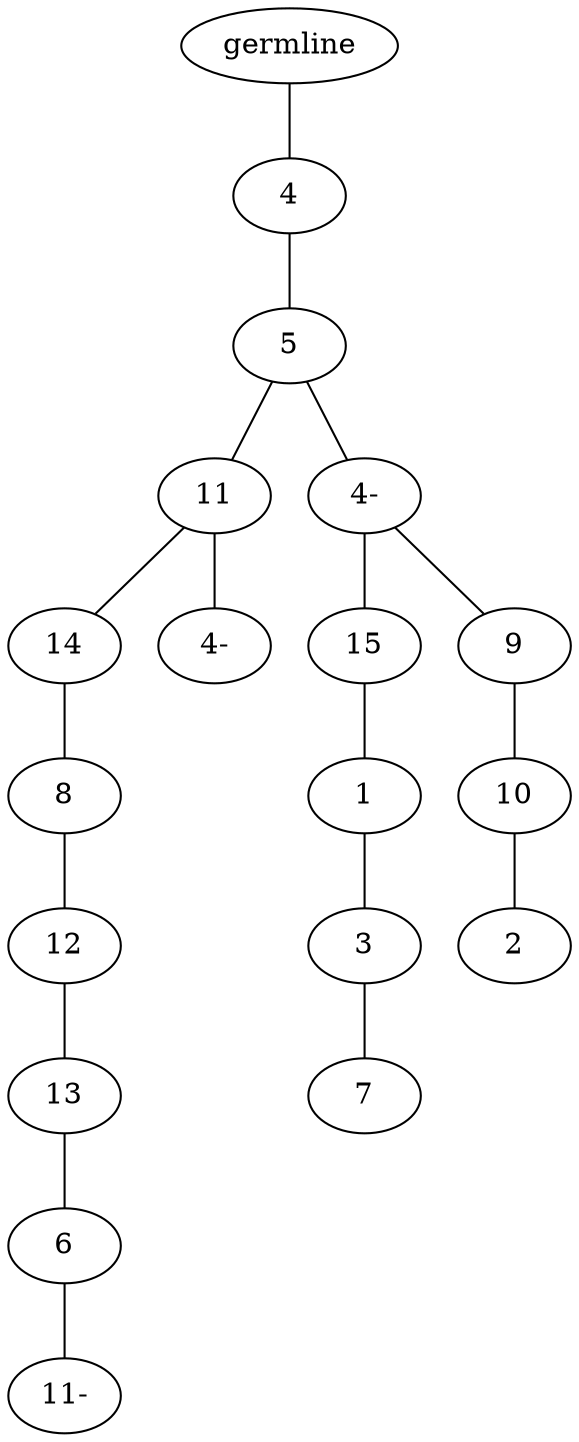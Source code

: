 graph tree {
    "140335013633136" [label="germline"];
    "140335013567792" [label="4"];
    "140335013439712" [label="5"];
    "140335013438464" [label="11"];
    "140335013439808" [label="14"];
    "140335013438080" [label="8"];
    "140335013438752" [label="12"];
    "140335013440528" [label="13"];
    "140335013439616" [label="6"];
    "140335013437840" [label="11-"];
    "140335013440288" [label="4-"];
    "140335013440720" [label="4-"];
    "140335013441296" [label="15"];
    "140335013437984" [label="1"];
    "140335013439136" [label="3"];
    "140335013439664" [label="7"];
    "140335013438704" [label="9"];
    "140335013439520" [label="10"];
    "140335013440000" [label="2"];
    "140335013633136" -- "140335013567792";
    "140335013567792" -- "140335013439712";
    "140335013439712" -- "140335013438464";
    "140335013439712" -- "140335013440720";
    "140335013438464" -- "140335013439808";
    "140335013438464" -- "140335013440288";
    "140335013439808" -- "140335013438080";
    "140335013438080" -- "140335013438752";
    "140335013438752" -- "140335013440528";
    "140335013440528" -- "140335013439616";
    "140335013439616" -- "140335013437840";
    "140335013440720" -- "140335013441296";
    "140335013440720" -- "140335013438704";
    "140335013441296" -- "140335013437984";
    "140335013437984" -- "140335013439136";
    "140335013439136" -- "140335013439664";
    "140335013438704" -- "140335013439520";
    "140335013439520" -- "140335013440000";
}
